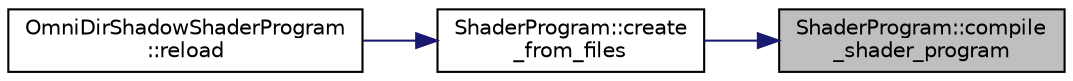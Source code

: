 digraph "ShaderProgram::compile_shader_program"
{
 // INTERACTIVE_SVG=YES
 // LATEX_PDF_SIZE
  bgcolor="transparent";
  edge [fontname="Helvetica",fontsize="10",labelfontname="Helvetica",labelfontsize="10"];
  node [fontname="Helvetica",fontsize="10",shape=record];
  rankdir="RL";
  Node1 [label="ShaderProgram::compile\l_shader_program",height=0.2,width=0.4,color="black", fillcolor="grey75", style="filled", fontcolor="black",tooltip=" "];
  Node1 -> Node2 [dir="back",color="midnightblue",fontsize="10",style="solid",fontname="Helvetica"];
  Node2 [label="ShaderProgram::create\l_from_files",height=0.2,width=0.4,color="black",URL="$d8/dc4/class_shader_program.html#a48a0e4ccb3bf50c5b756d07d5dfe9704",tooltip=" "];
  Node2 -> Node3 [dir="back",color="midnightblue",fontsize="10",style="solid",fontname="Helvetica"];
  Node3 [label="OmniDirShadowShaderProgram\l::reload",height=0.2,width=0.4,color="black",URL="$da/da7/class_omni_dir_shadow_shader_program.html#a8ea3e719c12fe35459105e034aac5082",tooltip=" "];
}
